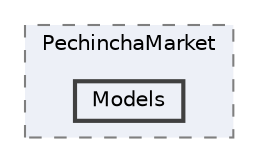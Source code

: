 digraph "PechinchaMarket/PechinchaMarket/Models"
{
 // LATEX_PDF_SIZE
  bgcolor="transparent";
  edge [fontname=Helvetica,fontsize=10,labelfontname=Helvetica,labelfontsize=10];
  node [fontname=Helvetica,fontsize=10,shape=box,height=0.2,width=0.4];
  compound=true
  subgraph clusterdir_e202b849b58fa97ff6e569aba69edfa7 {
    graph [ bgcolor="#edf0f7", pencolor="grey50", label="PechinchaMarket", fontname=Helvetica,fontsize=10 style="filled,dashed", URL="dir_e202b849b58fa97ff6e569aba69edfa7.html",tooltip=""]
  dir_e08575adcbb90bbfa1cc0a59ff02b971 [label="Models", fillcolor="#edf0f7", color="grey25", style="filled,bold", URL="dir_e08575adcbb90bbfa1cc0a59ff02b971.html",tooltip=""];
  }
}
